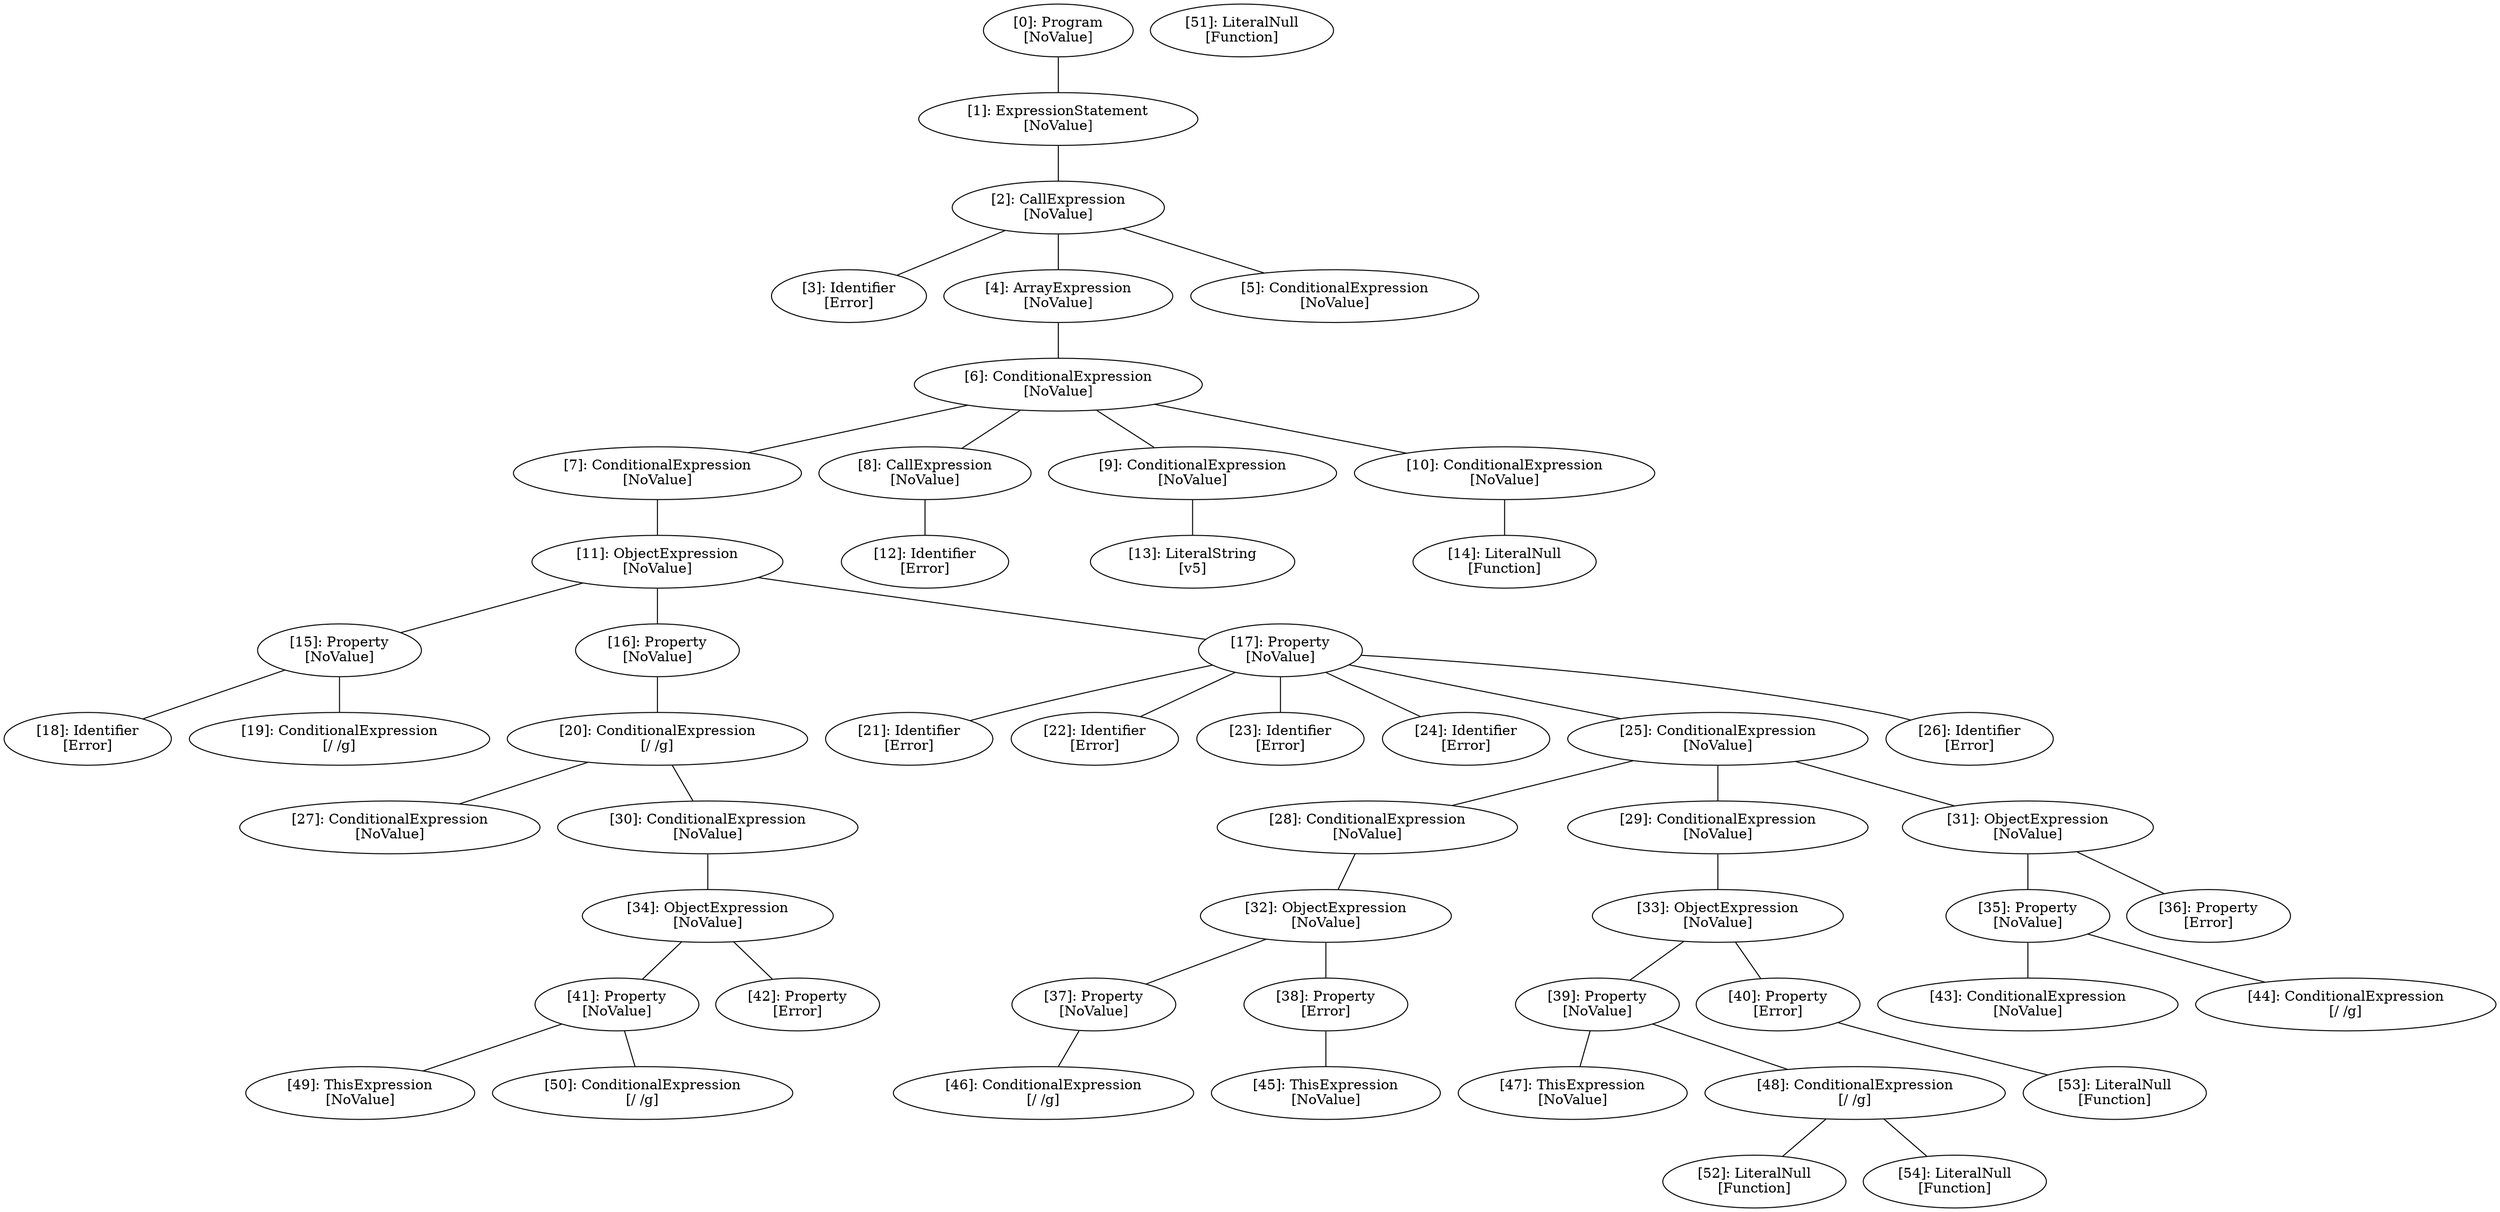 // Result
graph {
	0 [label="[0]: Program
[NoValue]"]
	1 [label="[1]: ExpressionStatement
[NoValue]"]
	2 [label="[2]: CallExpression
[NoValue]"]
	3 [label="[3]: Identifier
[Error]"]
	4 [label="[4]: ArrayExpression
[NoValue]"]
	5 [label="[5]: ConditionalExpression
[NoValue]"]
	6 [label="[6]: ConditionalExpression
[NoValue]"]
	7 [label="[7]: ConditionalExpression
[NoValue]"]
	8 [label="[8]: CallExpression
[NoValue]"]
	9 [label="[9]: ConditionalExpression
[NoValue]"]
	10 [label="[10]: ConditionalExpression
[NoValue]"]
	11 [label="[11]: ObjectExpression
[NoValue]"]
	12 [label="[12]: Identifier
[Error]"]
	13 [label="[13]: LiteralString
[v5]"]
	14 [label="[14]: LiteralNull
[Function]"]
	15 [label="[15]: Property
[NoValue]"]
	16 [label="[16]: Property
[NoValue]"]
	17 [label="[17]: Property
[NoValue]"]
	18 [label="[18]: Identifier
[Error]"]
	19 [label="[19]: ConditionalExpression
[/ /g]"]
	20 [label="[20]: ConditionalExpression
[/ /g]"]
	21 [label="[21]: Identifier
[Error]"]
	22 [label="[22]: Identifier
[Error]"]
	23 [label="[23]: Identifier
[Error]"]
	24 [label="[24]: Identifier
[Error]"]
	25 [label="[25]: ConditionalExpression
[NoValue]"]
	26 [label="[26]: Identifier
[Error]"]
	27 [label="[27]: ConditionalExpression
[NoValue]"]
	28 [label="[28]: ConditionalExpression
[NoValue]"]
	29 [label="[29]: ConditionalExpression
[NoValue]"]
	30 [label="[30]: ConditionalExpression
[NoValue]"]
	31 [label="[31]: ObjectExpression
[NoValue]"]
	32 [label="[32]: ObjectExpression
[NoValue]"]
	33 [label="[33]: ObjectExpression
[NoValue]"]
	34 [label="[34]: ObjectExpression
[NoValue]"]
	35 [label="[35]: Property
[NoValue]"]
	36 [label="[36]: Property
[Error]"]
	37 [label="[37]: Property
[NoValue]"]
	38 [label="[38]: Property
[Error]"]
	39 [label="[39]: Property
[NoValue]"]
	40 [label="[40]: Property
[Error]"]
	41 [label="[41]: Property
[NoValue]"]
	42 [label="[42]: Property
[Error]"]
	43 [label="[43]: ConditionalExpression
[NoValue]"]
	44 [label="[44]: ConditionalExpression
[/ /g]"]
	45 [label="[45]: ThisExpression
[NoValue]"]
	46 [label="[46]: ConditionalExpression
[/ /g]"]
	47 [label="[47]: ThisExpression
[NoValue]"]
	48 [label="[48]: ConditionalExpression
[/ /g]"]
	49 [label="[49]: ThisExpression
[NoValue]"]
	50 [label="[50]: ConditionalExpression
[/ /g]"]
	51 [label="[51]: LiteralNull
[Function]"]
	52 [label="[52]: LiteralNull
[Function]"]
	53 [label="[53]: LiteralNull
[Function]"]
	54 [label="[54]: LiteralNull
[Function]"]
	0 -- 1
	1 -- 2
	2 -- 3
	2 -- 4
	2 -- 5
	4 -- 6
	6 -- 7
	6 -- 8
	6 -- 9
	6 -- 10
	7 -- 11
	8 -- 12
	9 -- 13
	10 -- 14
	11 -- 15
	11 -- 16
	11 -- 17
	15 -- 18
	15 -- 19
	16 -- 20
	17 -- 21
	17 -- 22
	17 -- 23
	17 -- 24
	17 -- 25
	17 -- 26
	20 -- 27
	20 -- 30
	25 -- 28
	25 -- 29
	25 -- 31
	28 -- 32
	29 -- 33
	30 -- 34
	31 -- 35
	31 -- 36
	32 -- 37
	32 -- 38
	33 -- 39
	33 -- 40
	34 -- 41
	34 -- 42
	35 -- 43
	35 -- 44
	37 -- 46
	38 -- 45
	39 -- 47
	39 -- 48
	40 -- 53
	41 -- 49
	41 -- 50
	48 -- 52
	48 -- 54
}
